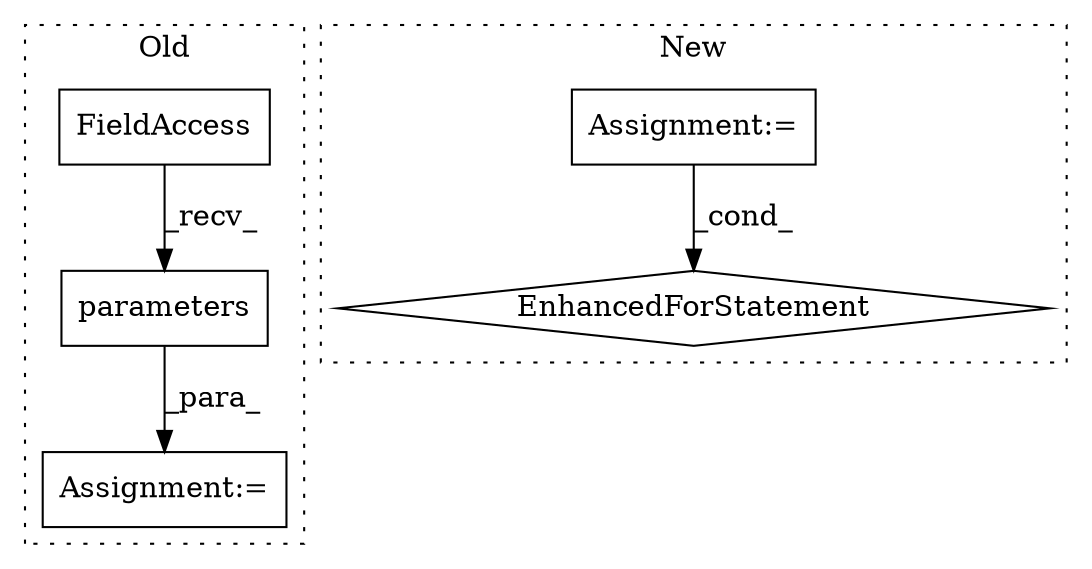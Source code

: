 digraph G {
subgraph cluster0 {
1 [label="parameters" a="32" s="7069" l="12" shape="box"];
4 [label="FieldAccess" a="22" s="7058" l="10" shape="box"];
5 [label="Assignment:=" a="7" s="6993,7081" l="57,2" shape="box"];
label = "Old";
style="dotted";
}
subgraph cluster1 {
2 [label="EnhancedForStatement" a="70" s="6476,6576" l="63,2" shape="diamond"];
3 [label="Assignment:=" a="7" s="6476,6576" l="63,2" shape="box"];
label = "New";
style="dotted";
}
1 -> 5 [label="_para_"];
3 -> 2 [label="_cond_"];
4 -> 1 [label="_recv_"];
}